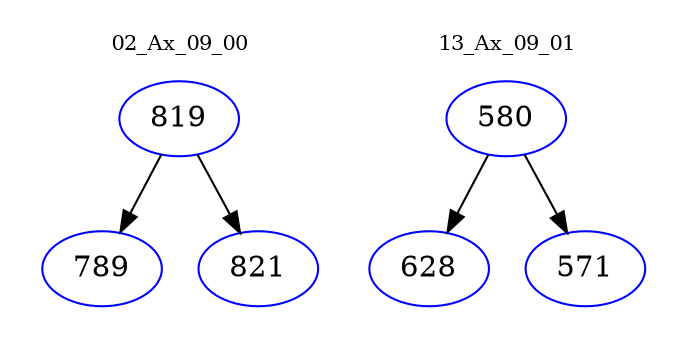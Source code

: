 digraph{
subgraph cluster_0 {
color = white
label = "02_Ax_09_00";
fontsize=10;
T0_819 [label="819", color="blue"]
T0_819 -> T0_789 [color="black"]
T0_789 [label="789", color="blue"]
T0_819 -> T0_821 [color="black"]
T0_821 [label="821", color="blue"]
}
subgraph cluster_1 {
color = white
label = "13_Ax_09_01";
fontsize=10;
T1_580 [label="580", color="blue"]
T1_580 -> T1_628 [color="black"]
T1_628 [label="628", color="blue"]
T1_580 -> T1_571 [color="black"]
T1_571 [label="571", color="blue"]
}
}
